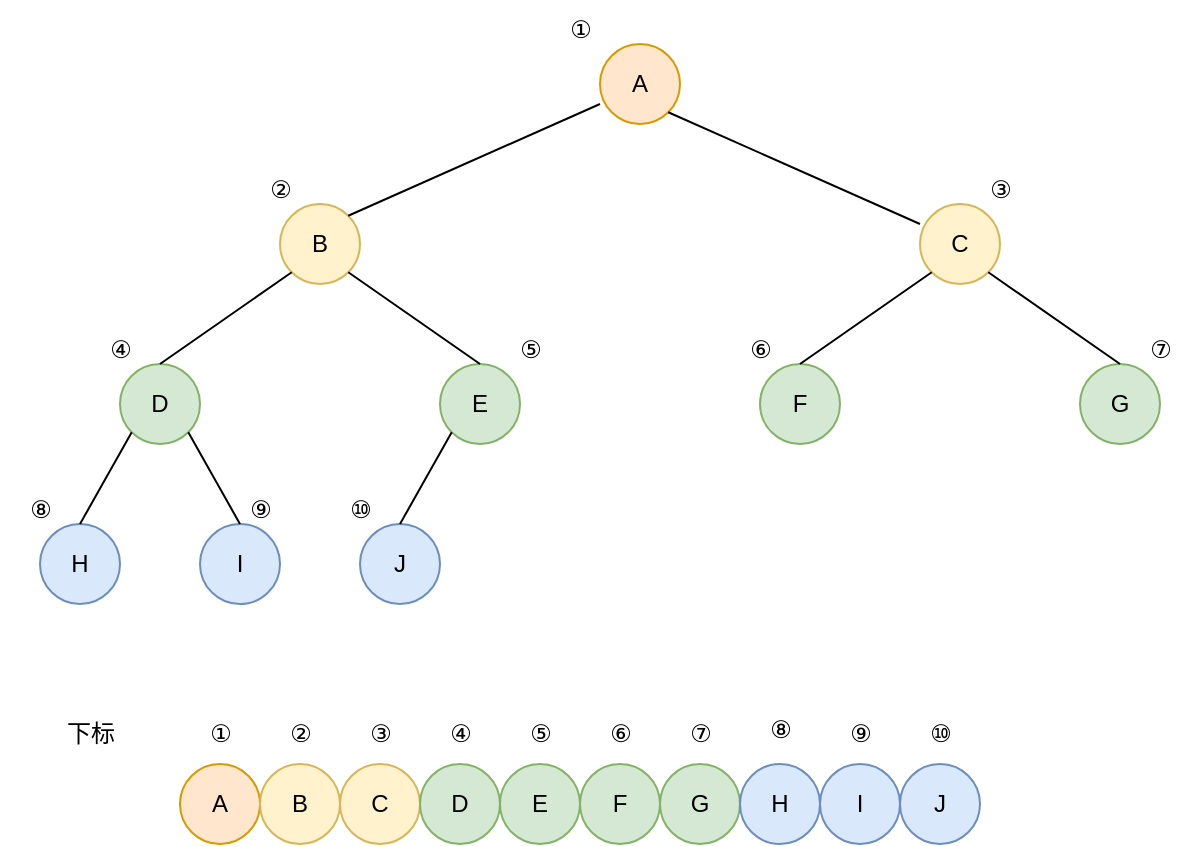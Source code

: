 <mxfile>
    <diagram id="4h6UiHgor0yDIWQhqR8j" name="Page-1">
        <mxGraphModel dx="3050" dy="1558" grid="1" gridSize="10" guides="1" tooltips="1" connect="1" arrows="1" fold="1" page="1" pageScale="1" pageWidth="850" pageHeight="1100" math="0" shadow="0">
            <root>
                <mxCell id="0"/>
                <mxCell id="1" parent="0"/>
                <mxCell id="2" value="A" style="ellipse;whiteSpace=wrap;html=1;aspect=fixed;fillColor=#ffe6cc;strokeColor=#d79b00;" vertex="1" parent="1">
                    <mxGeometry x="480" y="160" width="40" height="40" as="geometry"/>
                </mxCell>
                <mxCell id="3" value="H" style="ellipse;whiteSpace=wrap;html=1;aspect=fixed;fillColor=#dae8fc;strokeColor=#6c8ebf;" vertex="1" parent="1">
                    <mxGeometry x="200" y="400" width="40" height="40" as="geometry"/>
                </mxCell>
                <mxCell id="4" value="I" style="ellipse;whiteSpace=wrap;html=1;aspect=fixed;fillColor=#dae8fc;strokeColor=#6c8ebf;" vertex="1" parent="1">
                    <mxGeometry x="280" y="400" width="40" height="40" as="geometry"/>
                </mxCell>
                <mxCell id="5" value="J" style="ellipse;whiteSpace=wrap;html=1;aspect=fixed;fillColor=#dae8fc;strokeColor=#6c8ebf;" vertex="1" parent="1">
                    <mxGeometry x="360" y="400" width="40" height="40" as="geometry"/>
                </mxCell>
                <mxCell id="6" value="D" style="ellipse;whiteSpace=wrap;html=1;aspect=fixed;fillColor=#d5e8d4;strokeColor=#82b366;" vertex="1" parent="1">
                    <mxGeometry x="240" y="320" width="40" height="40" as="geometry"/>
                </mxCell>
                <mxCell id="7" value="E" style="ellipse;whiteSpace=wrap;html=1;aspect=fixed;fillColor=#d5e8d4;strokeColor=#82b366;" vertex="1" parent="1">
                    <mxGeometry x="400" y="320" width="40" height="40" as="geometry"/>
                </mxCell>
                <mxCell id="8" value="F" style="ellipse;whiteSpace=wrap;html=1;aspect=fixed;fillColor=#d5e8d4;strokeColor=#82b366;" vertex="1" parent="1">
                    <mxGeometry x="560" y="320" width="40" height="40" as="geometry"/>
                </mxCell>
                <mxCell id="9" value="G" style="ellipse;whiteSpace=wrap;html=1;aspect=fixed;fillColor=#d5e8d4;strokeColor=#82b366;" vertex="1" parent="1">
                    <mxGeometry x="720" y="320" width="40" height="40" as="geometry"/>
                </mxCell>
                <mxCell id="10" value="C" style="ellipse;whiteSpace=wrap;html=1;aspect=fixed;fillColor=#fff2cc;strokeColor=#d6b656;" vertex="1" parent="1">
                    <mxGeometry x="640" y="240" width="40" height="40" as="geometry"/>
                </mxCell>
                <mxCell id="11" value="B" style="ellipse;whiteSpace=wrap;html=1;aspect=fixed;fillColor=#fff2cc;strokeColor=#d6b656;" vertex="1" parent="1">
                    <mxGeometry x="320" y="240" width="40" height="40" as="geometry"/>
                </mxCell>
                <mxCell id="12" value="" style="endArrow=none;html=1;entryX=0;entryY=0.75;entryDx=0;entryDy=0;entryPerimeter=0;exitX=1;exitY=0;exitDx=0;exitDy=0;" edge="1" parent="1" source="11" target="2">
                    <mxGeometry width="50" height="50" relative="1" as="geometry">
                        <mxPoint x="400" y="240" as="sourcePoint"/>
                        <mxPoint x="450" y="190" as="targetPoint"/>
                    </mxGeometry>
                </mxCell>
                <mxCell id="13" value="" style="endArrow=none;html=1;entryX=1;entryY=1;entryDx=0;entryDy=0;exitX=0;exitY=0.25;exitDx=0;exitDy=0;exitPerimeter=0;" edge="1" parent="1" source="10" target="2">
                    <mxGeometry width="50" height="50" relative="1" as="geometry">
                        <mxPoint x="364" y="256" as="sourcePoint"/>
                        <mxPoint x="490" y="200" as="targetPoint"/>
                    </mxGeometry>
                </mxCell>
                <mxCell id="14" value="" style="endArrow=none;html=1;entryX=0;entryY=1;entryDx=0;entryDy=0;exitX=0.5;exitY=0;exitDx=0;exitDy=0;" edge="1" parent="1" source="6" target="11">
                    <mxGeometry width="50" height="50" relative="1" as="geometry">
                        <mxPoint x="364" y="256" as="sourcePoint"/>
                        <mxPoint x="490" y="200" as="targetPoint"/>
                    </mxGeometry>
                </mxCell>
                <mxCell id="15" value="" style="endArrow=none;html=1;entryX=1;entryY=1;entryDx=0;entryDy=0;exitX=0.5;exitY=0;exitDx=0;exitDy=0;" edge="1" parent="1" source="7" target="11">
                    <mxGeometry width="50" height="50" relative="1" as="geometry">
                        <mxPoint x="270" y="330" as="sourcePoint"/>
                        <mxPoint x="336" y="284" as="targetPoint"/>
                    </mxGeometry>
                </mxCell>
                <mxCell id="16" value="" style="endArrow=none;html=1;exitX=0.5;exitY=0;exitDx=0;exitDy=0;entryX=1;entryY=1;entryDx=0;entryDy=0;" edge="1" parent="1" source="9" target="10">
                    <mxGeometry width="50" height="50" relative="1" as="geometry">
                        <mxPoint x="746" y="320" as="sourcePoint"/>
                        <mxPoint x="680" y="280" as="targetPoint"/>
                    </mxGeometry>
                </mxCell>
                <mxCell id="17" value="" style="endArrow=none;html=1;entryX=0;entryY=1;entryDx=0;entryDy=0;exitX=0.5;exitY=0;exitDx=0;exitDy=0;" edge="1" parent="1" source="8" target="10">
                    <mxGeometry width="50" height="50" relative="1" as="geometry">
                        <mxPoint x="580" y="320" as="sourcePoint"/>
                        <mxPoint x="646" y="274" as="targetPoint"/>
                    </mxGeometry>
                </mxCell>
                <mxCell id="18" value="" style="endArrow=none;html=1;entryX=0;entryY=1;entryDx=0;entryDy=0;exitX=0.5;exitY=0;exitDx=0;exitDy=0;" edge="1" parent="1" source="3" target="6">
                    <mxGeometry width="50" height="50" relative="1" as="geometry">
                        <mxPoint x="280" y="340" as="sourcePoint"/>
                        <mxPoint x="346" y="294" as="targetPoint"/>
                    </mxGeometry>
                </mxCell>
                <mxCell id="19" value="" style="endArrow=none;html=1;entryX=1;entryY=1;entryDx=0;entryDy=0;exitX=0.5;exitY=0;exitDx=0;exitDy=0;" edge="1" parent="1" source="4" target="6">
                    <mxGeometry width="50" height="50" relative="1" as="geometry">
                        <mxPoint x="230" y="410" as="sourcePoint"/>
                        <mxPoint x="256" y="364" as="targetPoint"/>
                    </mxGeometry>
                </mxCell>
                <mxCell id="20" value="" style="endArrow=none;html=1;entryX=0;entryY=1;entryDx=0;entryDy=0;exitX=0.5;exitY=0;exitDx=0;exitDy=0;" edge="1" parent="1" source="5" target="7">
                    <mxGeometry width="50" height="50" relative="1" as="geometry">
                        <mxPoint x="310" y="410" as="sourcePoint"/>
                        <mxPoint x="284" y="364" as="targetPoint"/>
                    </mxGeometry>
                </mxCell>
                <mxCell id="21" value="①" style="text;html=1;align=center;verticalAlign=middle;resizable=0;points=[];autosize=1;strokeColor=none;fillColor=none;" vertex="1" parent="1">
                    <mxGeometry x="450" y="138" width="40" height="30" as="geometry"/>
                </mxCell>
                <mxCell id="22" value="②" style="text;html=1;align=center;verticalAlign=middle;resizable=0;points=[];autosize=1;strokeColor=none;fillColor=none;" vertex="1" parent="1">
                    <mxGeometry x="300" y="218" width="40" height="30" as="geometry"/>
                </mxCell>
                <mxCell id="23" value="③" style="text;html=1;align=center;verticalAlign=middle;resizable=0;points=[];autosize=1;strokeColor=none;fillColor=none;" vertex="1" parent="1">
                    <mxGeometry x="660" y="218" width="40" height="30" as="geometry"/>
                </mxCell>
                <mxCell id="24" value="④" style="text;html=1;align=center;verticalAlign=middle;resizable=0;points=[];autosize=1;strokeColor=none;fillColor=none;" vertex="1" parent="1">
                    <mxGeometry x="220" y="298" width="40" height="30" as="geometry"/>
                </mxCell>
                <mxCell id="25" value="⑤" style="text;html=1;align=center;verticalAlign=middle;resizable=0;points=[];autosize=1;strokeColor=none;fillColor=none;" vertex="1" parent="1">
                    <mxGeometry x="425" y="298" width="40" height="30" as="geometry"/>
                </mxCell>
                <mxCell id="26" value="⑥" style="text;html=1;align=center;verticalAlign=middle;resizable=0;points=[];autosize=1;strokeColor=none;fillColor=none;" vertex="1" parent="1">
                    <mxGeometry x="540" y="298" width="40" height="30" as="geometry"/>
                </mxCell>
                <mxCell id="27" value="⑦" style="text;html=1;align=center;verticalAlign=middle;resizable=0;points=[];autosize=1;strokeColor=none;fillColor=none;" vertex="1" parent="1">
                    <mxGeometry x="740" y="298" width="40" height="30" as="geometry"/>
                </mxCell>
                <mxCell id="28" value="⑧" style="text;html=1;align=center;verticalAlign=middle;resizable=0;points=[];autosize=1;strokeColor=none;fillColor=none;" vertex="1" parent="1">
                    <mxGeometry x="180" y="378" width="40" height="30" as="geometry"/>
                </mxCell>
                <mxCell id="29" value="⑨" style="text;html=1;align=center;verticalAlign=middle;resizable=0;points=[];autosize=1;strokeColor=none;fillColor=none;" vertex="1" parent="1">
                    <mxGeometry x="290" y="378" width="40" height="30" as="geometry"/>
                </mxCell>
                <mxCell id="30" value="⑩" style="text;html=1;align=center;verticalAlign=middle;resizable=0;points=[];autosize=1;strokeColor=none;fillColor=none;" vertex="1" parent="1">
                    <mxGeometry x="340" y="378" width="40" height="30" as="geometry"/>
                </mxCell>
                <mxCell id="31" value="A" style="ellipse;whiteSpace=wrap;html=1;aspect=fixed;fillColor=#ffe6cc;strokeColor=#d79b00;" vertex="1" parent="1">
                    <mxGeometry x="270" y="520" width="40" height="40" as="geometry"/>
                </mxCell>
                <mxCell id="32" value="B" style="ellipse;whiteSpace=wrap;html=1;aspect=fixed;fillColor=#fff2cc;strokeColor=#d6b656;" vertex="1" parent="1">
                    <mxGeometry x="310" y="520" width="40" height="40" as="geometry"/>
                </mxCell>
                <mxCell id="33" value="C" style="ellipse;whiteSpace=wrap;html=1;aspect=fixed;fillColor=#fff2cc;strokeColor=#d6b656;" vertex="1" parent="1">
                    <mxGeometry x="350" y="520" width="40" height="40" as="geometry"/>
                </mxCell>
                <mxCell id="34" value="D" style="ellipse;whiteSpace=wrap;html=1;aspect=fixed;fillColor=#d5e8d4;strokeColor=#82b366;" vertex="1" parent="1">
                    <mxGeometry x="390" y="520" width="40" height="40" as="geometry"/>
                </mxCell>
                <mxCell id="35" value="E" style="ellipse;whiteSpace=wrap;html=1;aspect=fixed;fillColor=#d5e8d4;strokeColor=#82b366;" vertex="1" parent="1">
                    <mxGeometry x="430" y="520" width="40" height="40" as="geometry"/>
                </mxCell>
                <mxCell id="36" value="F" style="ellipse;whiteSpace=wrap;html=1;aspect=fixed;fillColor=#d5e8d4;strokeColor=#82b366;" vertex="1" parent="1">
                    <mxGeometry x="470" y="520" width="40" height="40" as="geometry"/>
                </mxCell>
                <mxCell id="37" value="G" style="ellipse;whiteSpace=wrap;html=1;aspect=fixed;fillColor=#d5e8d4;strokeColor=#82b366;" vertex="1" parent="1">
                    <mxGeometry x="510" y="520" width="40" height="40" as="geometry"/>
                </mxCell>
                <mxCell id="38" value="H" style="ellipse;whiteSpace=wrap;html=1;aspect=fixed;fillColor=#dae8fc;strokeColor=#6c8ebf;" vertex="1" parent="1">
                    <mxGeometry x="550" y="520" width="40" height="40" as="geometry"/>
                </mxCell>
                <mxCell id="39" value="I" style="ellipse;whiteSpace=wrap;html=1;aspect=fixed;fillColor=#dae8fc;strokeColor=#6c8ebf;" vertex="1" parent="1">
                    <mxGeometry x="590" y="520" width="40" height="40" as="geometry"/>
                </mxCell>
                <mxCell id="40" value="J" style="ellipse;whiteSpace=wrap;html=1;aspect=fixed;fillColor=#dae8fc;strokeColor=#6c8ebf;" vertex="1" parent="1">
                    <mxGeometry x="630" y="520" width="40" height="40" as="geometry"/>
                </mxCell>
                <mxCell id="41" value="下标" style="text;html=1;align=center;verticalAlign=middle;resizable=0;points=[];autosize=1;strokeColor=none;fillColor=none;" vertex="1" parent="1">
                    <mxGeometry x="200" y="490" width="50" height="30" as="geometry"/>
                </mxCell>
                <mxCell id="42" value="①" style="text;html=1;align=center;verticalAlign=middle;resizable=0;points=[];autosize=1;strokeColor=none;fillColor=none;" vertex="1" parent="1">
                    <mxGeometry x="270" y="490" width="40" height="30" as="geometry"/>
                </mxCell>
                <mxCell id="43" value="②" style="text;html=1;align=center;verticalAlign=middle;resizable=0;points=[];autosize=1;strokeColor=none;fillColor=none;" vertex="1" parent="1">
                    <mxGeometry x="310" y="490" width="40" height="30" as="geometry"/>
                </mxCell>
                <mxCell id="44" value="③" style="text;html=1;align=center;verticalAlign=middle;resizable=0;points=[];autosize=1;strokeColor=none;fillColor=none;" vertex="1" parent="1">
                    <mxGeometry x="350" y="490" width="40" height="30" as="geometry"/>
                </mxCell>
                <mxCell id="45" value="④" style="text;html=1;align=center;verticalAlign=middle;resizable=0;points=[];autosize=1;strokeColor=none;fillColor=none;" vertex="1" parent="1">
                    <mxGeometry x="390" y="490" width="40" height="30" as="geometry"/>
                </mxCell>
                <mxCell id="46" value="⑤" style="text;html=1;align=center;verticalAlign=middle;resizable=0;points=[];autosize=1;strokeColor=none;fillColor=none;" vertex="1" parent="1">
                    <mxGeometry x="430" y="490" width="40" height="30" as="geometry"/>
                </mxCell>
                <mxCell id="47" value="⑥" style="text;html=1;align=center;verticalAlign=middle;resizable=0;points=[];autosize=1;strokeColor=none;fillColor=none;" vertex="1" parent="1">
                    <mxGeometry x="470" y="490" width="40" height="30" as="geometry"/>
                </mxCell>
                <mxCell id="48" value="⑦" style="text;html=1;align=center;verticalAlign=middle;resizable=0;points=[];autosize=1;strokeColor=none;fillColor=none;" vertex="1" parent="1">
                    <mxGeometry x="510" y="490" width="40" height="30" as="geometry"/>
                </mxCell>
                <mxCell id="49" value="⑧" style="text;html=1;align=center;verticalAlign=middle;resizable=0;points=[];autosize=1;strokeColor=none;fillColor=none;" vertex="1" parent="1">
                    <mxGeometry x="550" y="488" width="40" height="30" as="geometry"/>
                </mxCell>
                <mxCell id="50" value="⑨" style="text;html=1;align=center;verticalAlign=middle;resizable=0;points=[];autosize=1;strokeColor=none;fillColor=none;" vertex="1" parent="1">
                    <mxGeometry x="590" y="490" width="40" height="30" as="geometry"/>
                </mxCell>
                <mxCell id="51" value="⑩" style="text;html=1;align=center;verticalAlign=middle;resizable=0;points=[];autosize=1;strokeColor=none;fillColor=none;" vertex="1" parent="1">
                    <mxGeometry x="630" y="490" width="40" height="30" as="geometry"/>
                </mxCell>
            </root>
        </mxGraphModel>
    </diagram>
</mxfile>